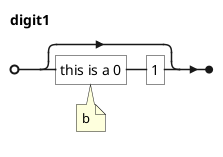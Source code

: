 {
  "sha1": "2baho9husqhk2sbrp3cggzxglnmv3rp",
  "insertion": {
    "when": "2024-05-30T20:48:19.950Z",
    "url": "https://forum.plantuml.net/16694/ebnf-add-notes",
    "user": "plantuml@gmail.com"
  }
}
@startebnf
digit1 = ["this is a 0" (*b*), "1"];


@endebnf
